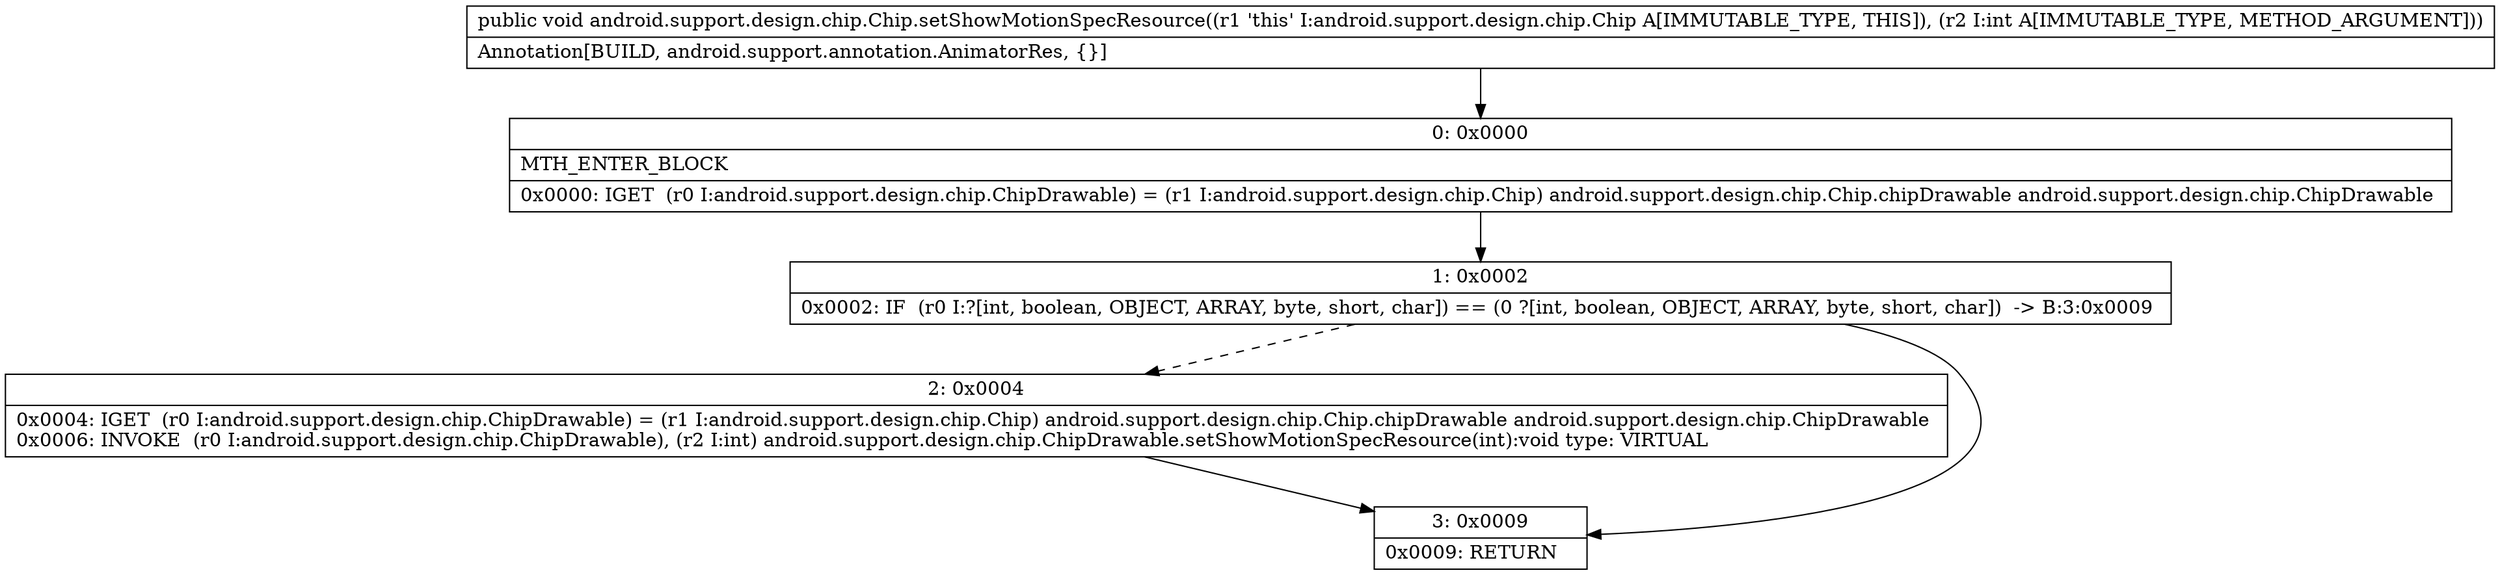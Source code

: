 digraph "CFG forandroid.support.design.chip.Chip.setShowMotionSpecResource(I)V" {
Node_0 [shape=record,label="{0\:\ 0x0000|MTH_ENTER_BLOCK\l|0x0000: IGET  (r0 I:android.support.design.chip.ChipDrawable) = (r1 I:android.support.design.chip.Chip) android.support.design.chip.Chip.chipDrawable android.support.design.chip.ChipDrawable \l}"];
Node_1 [shape=record,label="{1\:\ 0x0002|0x0002: IF  (r0 I:?[int, boolean, OBJECT, ARRAY, byte, short, char]) == (0 ?[int, boolean, OBJECT, ARRAY, byte, short, char])  \-\> B:3:0x0009 \l}"];
Node_2 [shape=record,label="{2\:\ 0x0004|0x0004: IGET  (r0 I:android.support.design.chip.ChipDrawable) = (r1 I:android.support.design.chip.Chip) android.support.design.chip.Chip.chipDrawable android.support.design.chip.ChipDrawable \l0x0006: INVOKE  (r0 I:android.support.design.chip.ChipDrawable), (r2 I:int) android.support.design.chip.ChipDrawable.setShowMotionSpecResource(int):void type: VIRTUAL \l}"];
Node_3 [shape=record,label="{3\:\ 0x0009|0x0009: RETURN   \l}"];
MethodNode[shape=record,label="{public void android.support.design.chip.Chip.setShowMotionSpecResource((r1 'this' I:android.support.design.chip.Chip A[IMMUTABLE_TYPE, THIS]), (r2 I:int A[IMMUTABLE_TYPE, METHOD_ARGUMENT]))  | Annotation[BUILD, android.support.annotation.AnimatorRes, \{\}]\l}"];
MethodNode -> Node_0;
Node_0 -> Node_1;
Node_1 -> Node_2[style=dashed];
Node_1 -> Node_3;
Node_2 -> Node_3;
}

